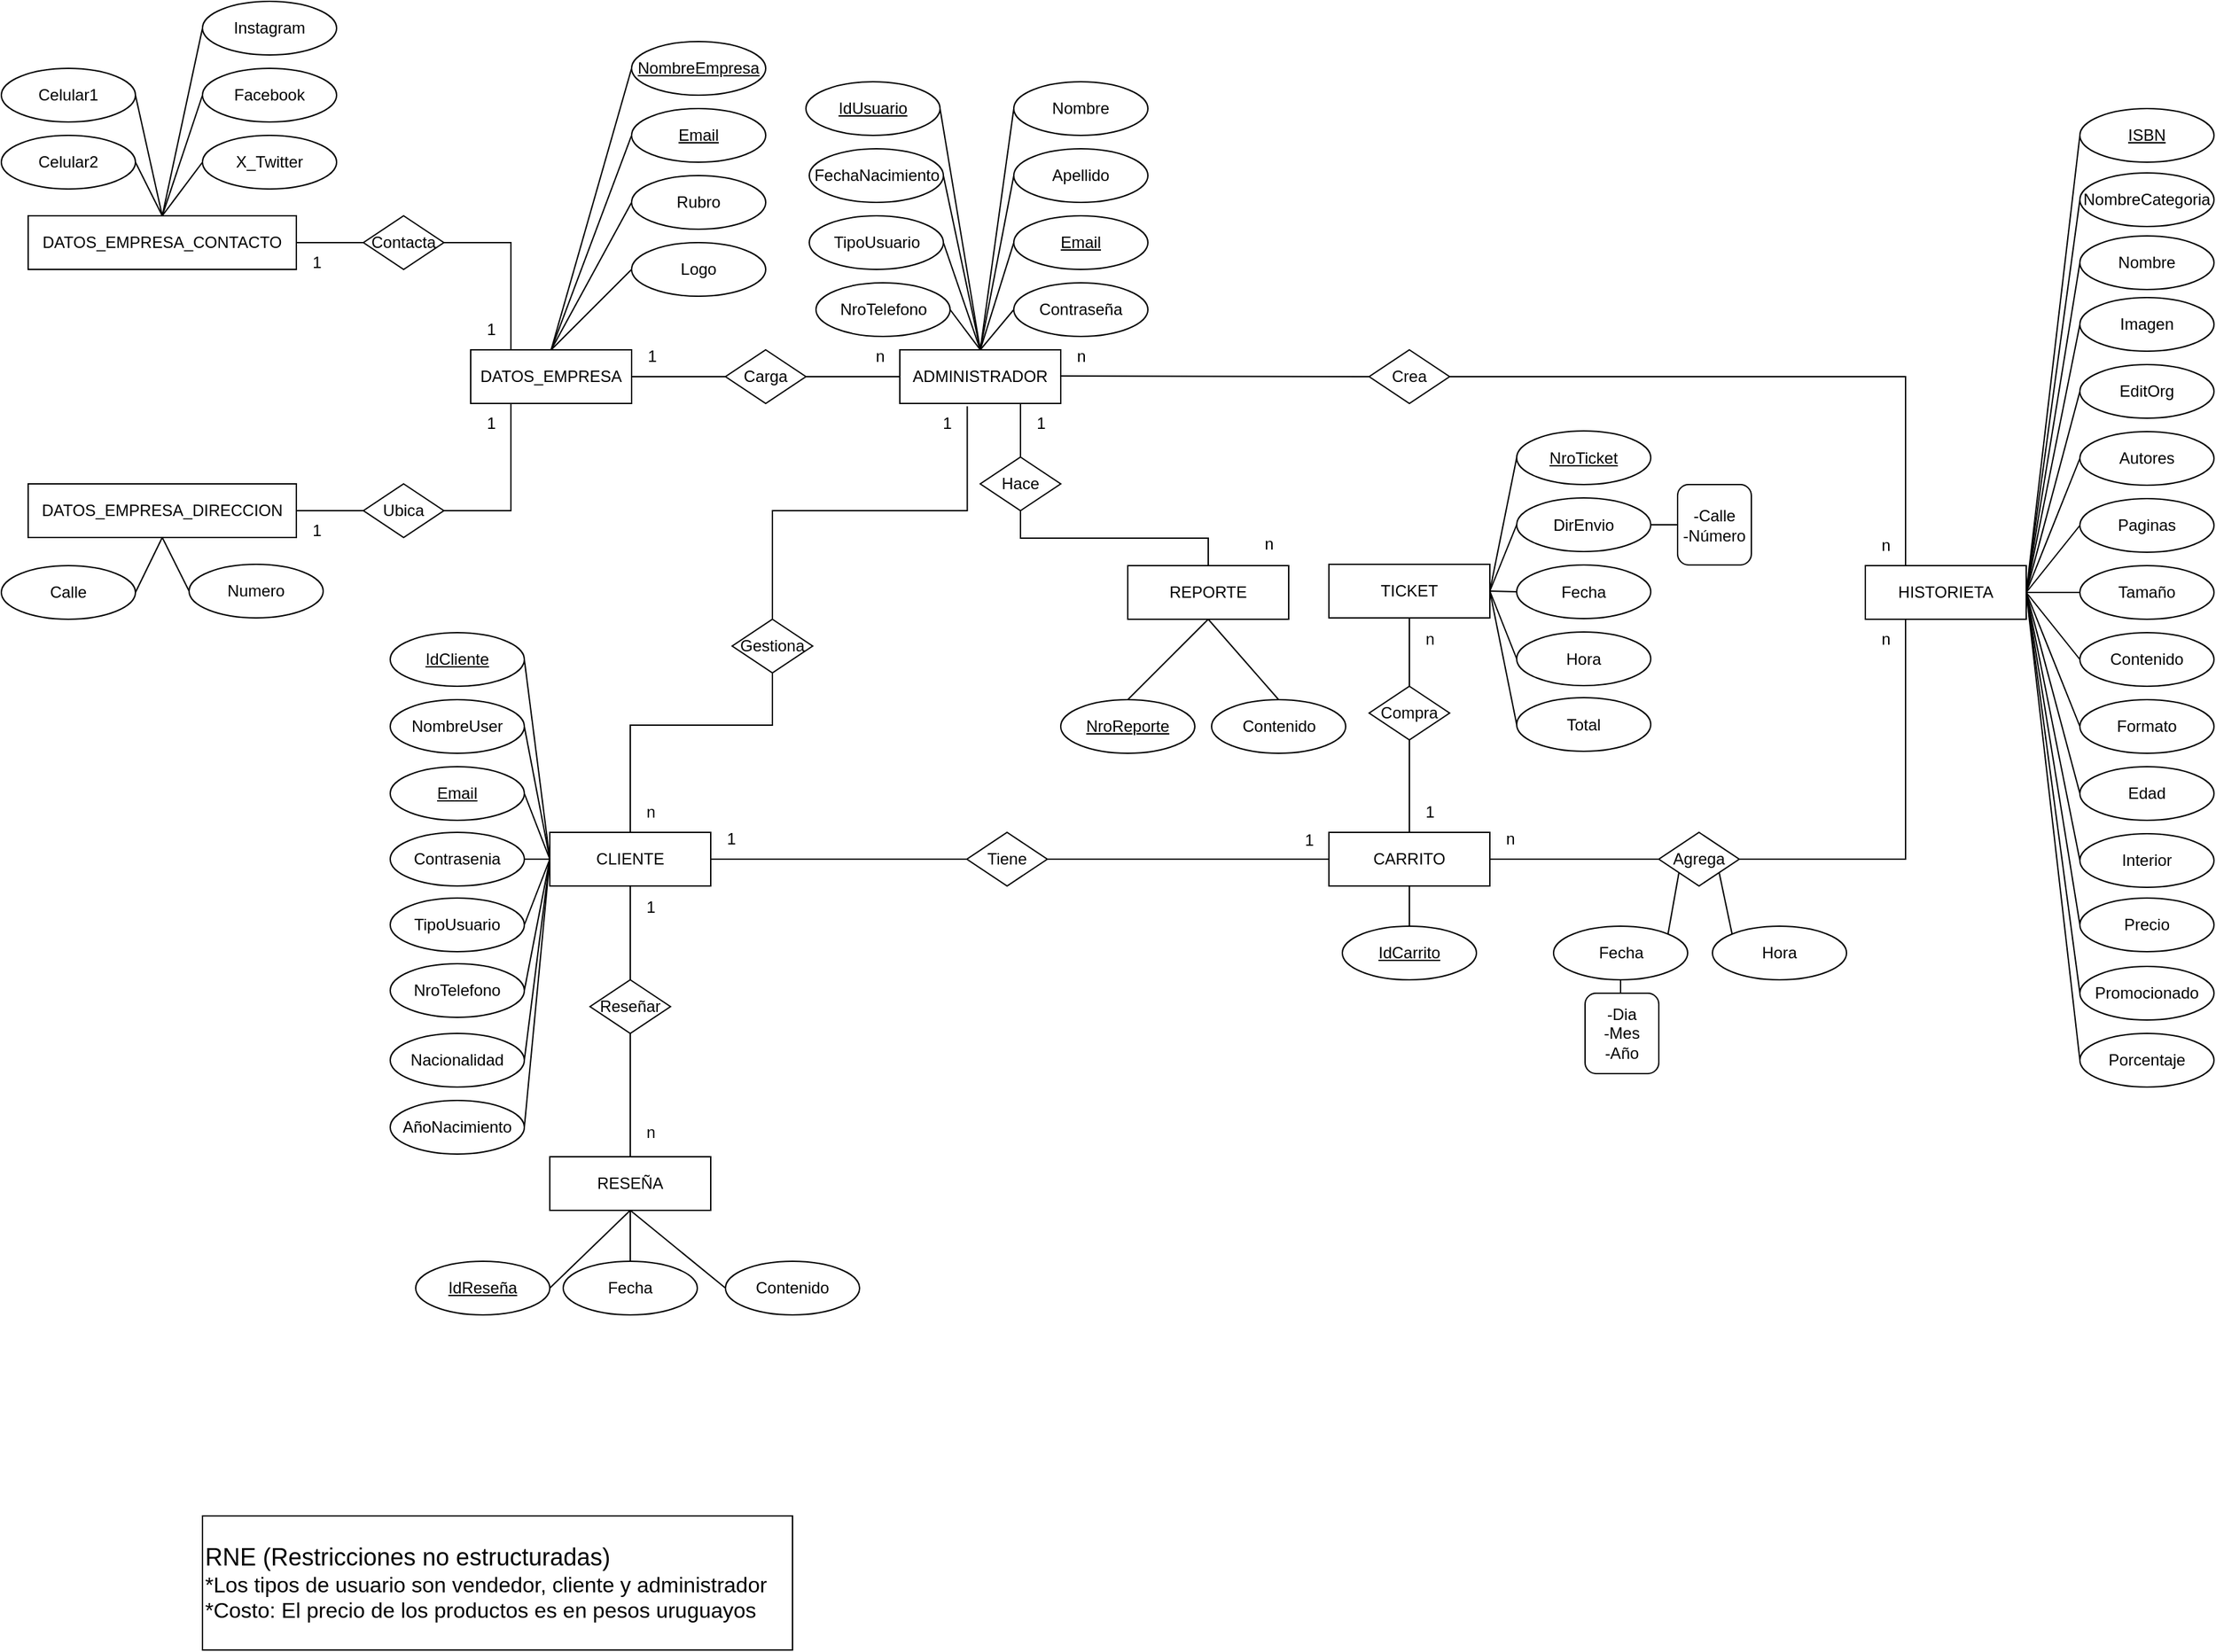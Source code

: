 <mxfile version="24.8.3">
  <diagram name="Página-1" id="dI_VlImPaNk-nGwMc80n">
    <mxGraphModel dx="2002" dy="664" grid="1" gridSize="10" guides="1" tooltips="1" connect="1" arrows="1" fold="1" page="1" pageScale="1" pageWidth="827" pageHeight="1169" math="0" shadow="0">
      <root>
        <mxCell id="0" />
        <mxCell id="1" parent="0" />
        <mxCell id="5tBW5dL1tw9CFQz2tSGq-4" style="edgeStyle=orthogonalEdgeStyle;rounded=0;orthogonalLoop=1;jettySize=auto;html=1;exitX=0.25;exitY=1;exitDx=0;exitDy=0;entryX=1;entryY=0.5;entryDx=0;entryDy=0;endArrow=none;endFill=0;" parent="1" source="dwY3H2Nn9N54C49oqACN-2" target="fAyK1ohc_PUia5P7ffUz-2" edge="1">
          <mxGeometry relative="1" as="geometry" />
        </mxCell>
        <mxCell id="5tBW5dL1tw9CFQz2tSGq-5" style="edgeStyle=orthogonalEdgeStyle;rounded=0;orthogonalLoop=1;jettySize=auto;html=1;exitX=0.25;exitY=0;exitDx=0;exitDy=0;entryX=1;entryY=0.5;entryDx=0;entryDy=0;endArrow=none;endFill=0;" parent="1" source="dwY3H2Nn9N54C49oqACN-2" target="fAyK1ohc_PUia5P7ffUz-1" edge="1">
          <mxGeometry relative="1" as="geometry" />
        </mxCell>
        <mxCell id="dwY3H2Nn9N54C49oqACN-2" value="DATOS_EMPRESA" style="whiteSpace=wrap;html=1;" parent="1" vertex="1">
          <mxGeometry x="200" y="320" width="120" height="40" as="geometry" />
        </mxCell>
        <mxCell id="lAL7m3PNi31mJO6UvrHD-1" style="edgeStyle=orthogonalEdgeStyle;rounded=0;orthogonalLoop=1;jettySize=auto;html=1;exitX=0.419;exitY=1.053;exitDx=0;exitDy=0;entryX=0.5;entryY=0;entryDx=0;entryDy=0;endArrow=none;endFill=0;exitPerimeter=0;" parent="1" source="dwY3H2Nn9N54C49oqACN-27" target="lAL7m3PNi31mJO6UvrHD-6" edge="1">
          <mxGeometry relative="1" as="geometry">
            <Array as="points">
              <mxPoint x="570" y="440" />
              <mxPoint x="425" y="440" />
            </Array>
          </mxGeometry>
        </mxCell>
        <mxCell id="dwY3H2Nn9N54C49oqACN-27" value="ADMINISTRADOR" style="whiteSpace=wrap;html=1;" parent="1" vertex="1">
          <mxGeometry x="520" y="320" width="120" height="40" as="geometry" />
        </mxCell>
        <mxCell id="dwY3H2Nn9N54C49oqACN-28" value="REPORTE" style="whiteSpace=wrap;html=1;" parent="1" vertex="1">
          <mxGeometry x="690" y="481" width="120" height="40" as="geometry" />
        </mxCell>
        <mxCell id="lAL7m3PNi31mJO6UvrHD-26" style="edgeStyle=orthogonalEdgeStyle;rounded=0;orthogonalLoop=1;jettySize=auto;html=1;exitX=0.5;exitY=1;exitDx=0;exitDy=0;entryX=0.5;entryY=0;entryDx=0;entryDy=0;endArrow=none;endFill=0;" parent="1" source="dwY3H2Nn9N54C49oqACN-30" target="lAL7m3PNi31mJO6UvrHD-62" edge="1">
          <mxGeometry relative="1" as="geometry" />
        </mxCell>
        <mxCell id="dwY3H2Nn9N54C49oqACN-30" value="CLIENTE" style="whiteSpace=wrap;html=1;" parent="1" vertex="1">
          <mxGeometry x="259" y="680" width="120" height="40" as="geometry" />
        </mxCell>
        <mxCell id="dwY3H2Nn9N54C49oqACN-31" value="CARRITO" style="whiteSpace=wrap;html=1;" parent="1" vertex="1">
          <mxGeometry x="840" y="680" width="120" height="40" as="geometry" />
        </mxCell>
        <mxCell id="dwY3H2Nn9N54C49oqACN-32" value="TICKET" style="whiteSpace=wrap;html=1;" parent="1" vertex="1">
          <mxGeometry x="840" y="480" width="120" height="40" as="geometry" />
        </mxCell>
        <mxCell id="fAyK1ohc_PUia5P7ffUz-5" style="edgeStyle=orthogonalEdgeStyle;rounded=0;orthogonalLoop=1;jettySize=auto;html=1;exitX=0.25;exitY=0;exitDx=0;exitDy=0;entryX=1;entryY=0.5;entryDx=0;entryDy=0;endArrow=none;endFill=0;" edge="1" parent="1" source="dwY3H2Nn9N54C49oqACN-34" target="dwY3H2Nn9N54C49oqACN-89">
          <mxGeometry relative="1" as="geometry" />
        </mxCell>
        <mxCell id="dwY3H2Nn9N54C49oqACN-34" value="HISTORIETA" style="whiteSpace=wrap;html=1;" parent="1" vertex="1">
          <mxGeometry x="1240" y="481" width="120" height="40" as="geometry" />
        </mxCell>
        <mxCell id="dwY3H2Nn9N54C49oqACN-35" value="&lt;u&gt;NombreEmpresa&lt;/u&gt;" style="ellipse;whiteSpace=wrap;html=1;" parent="1" vertex="1">
          <mxGeometry x="320" y="90" width="100" height="40" as="geometry" />
        </mxCell>
        <mxCell id="dwY3H2Nn9N54C49oqACN-37" value="Rubro" style="ellipse;whiteSpace=wrap;html=1;" parent="1" vertex="1">
          <mxGeometry x="320" y="190" width="100" height="40" as="geometry" />
        </mxCell>
        <mxCell id="dwY3H2Nn9N54C49oqACN-38" value="Logo" style="ellipse;whiteSpace=wrap;html=1;" parent="1" vertex="1">
          <mxGeometry x="320" y="240" width="100" height="40" as="geometry" />
        </mxCell>
        <mxCell id="dwY3H2Nn9N54C49oqACN-39" value="Instagram" style="ellipse;whiteSpace=wrap;html=1;" parent="1" vertex="1">
          <mxGeometry y="60" width="100" height="40" as="geometry" />
        </mxCell>
        <mxCell id="dwY3H2Nn9N54C49oqACN-40" value="Facebook" style="ellipse;whiteSpace=wrap;html=1;" parent="1" vertex="1">
          <mxGeometry y="110" width="100" height="40" as="geometry" />
        </mxCell>
        <mxCell id="dwY3H2Nn9N54C49oqACN-41" value="X_Twitter" style="ellipse;whiteSpace=wrap;html=1;" parent="1" vertex="1">
          <mxGeometry y="160" width="100" height="40" as="geometry" />
        </mxCell>
        <mxCell id="dwY3H2Nn9N54C49oqACN-42" value="Celular1" style="ellipse;whiteSpace=wrap;html=1;" parent="1" vertex="1">
          <mxGeometry x="-150" y="110" width="100" height="40" as="geometry" />
        </mxCell>
        <mxCell id="dwY3H2Nn9N54C49oqACN-43" value="Celular2" style="ellipse;whiteSpace=wrap;html=1;" parent="1" vertex="1">
          <mxGeometry x="-150" y="160" width="100" height="40" as="geometry" />
        </mxCell>
        <mxCell id="dwY3H2Nn9N54C49oqACN-44" value="&lt;u&gt;Email&lt;/u&gt;" style="ellipse;whiteSpace=wrap;html=1;" parent="1" vertex="1">
          <mxGeometry x="320" y="140" width="100" height="40" as="geometry" />
        </mxCell>
        <mxCell id="dwY3H2Nn9N54C49oqACN-62" value="" style="orthogonalLoop=1;jettySize=auto;html=1;rounded=0;endArrow=none;endFill=0;entryX=0;entryY=0.5;entryDx=0;entryDy=0;exitX=1;exitY=0.5;exitDx=0;exitDy=0;" parent="1" source="dwY3H2Nn9N54C49oqACN-63" target="dwY3H2Nn9N54C49oqACN-27" edge="1">
          <mxGeometry width="100" relative="1" as="geometry">
            <mxPoint x="320" y="329.5" as="sourcePoint" />
            <mxPoint x="460" y="370" as="targetPoint" />
          </mxGeometry>
        </mxCell>
        <mxCell id="dwY3H2Nn9N54C49oqACN-64" value="" style="orthogonalLoop=1;jettySize=auto;html=1;rounded=0;endArrow=none;endFill=0;entryX=0;entryY=0.5;entryDx=0;entryDy=0;exitX=1;exitY=0.5;exitDx=0;exitDy=0;" parent="1" source="dwY3H2Nn9N54C49oqACN-2" target="dwY3H2Nn9N54C49oqACN-63" edge="1">
          <mxGeometry width="100" relative="1" as="geometry">
            <mxPoint x="320" y="340" as="sourcePoint" />
            <mxPoint x="480" y="340" as="targetPoint" />
          </mxGeometry>
        </mxCell>
        <mxCell id="dwY3H2Nn9N54C49oqACN-63" value="Carga" style="rhombus;whiteSpace=wrap;html=1;" parent="1" vertex="1">
          <mxGeometry x="390" y="320" width="60" height="40" as="geometry" />
        </mxCell>
        <mxCell id="dwY3H2Nn9N54C49oqACN-69" value="TipoUsuario" style="ellipse;whiteSpace=wrap;html=1;" parent="1" vertex="1">
          <mxGeometry x="452.5" y="220" width="100" height="40" as="geometry" />
        </mxCell>
        <mxCell id="dwY3H2Nn9N54C49oqACN-70" value="NroTelefono" style="ellipse;whiteSpace=wrap;html=1;" parent="1" vertex="1">
          <mxGeometry x="457.5" y="270" width="100" height="40" as="geometry" />
        </mxCell>
        <mxCell id="dwY3H2Nn9N54C49oqACN-71" value="Contraseña" style="ellipse;whiteSpace=wrap;html=1;" parent="1" vertex="1">
          <mxGeometry x="605" y="270" width="100" height="40" as="geometry" />
        </mxCell>
        <mxCell id="dwY3H2Nn9N54C49oqACN-72" value="Nombre" style="ellipse;whiteSpace=wrap;html=1;" parent="1" vertex="1">
          <mxGeometry x="605" y="120" width="100" height="40" as="geometry" />
        </mxCell>
        <mxCell id="dwY3H2Nn9N54C49oqACN-73" value="Apellido" style="ellipse;whiteSpace=wrap;html=1;" parent="1" vertex="1">
          <mxGeometry x="605" y="170" width="100" height="40" as="geometry" />
        </mxCell>
        <mxCell id="dwY3H2Nn9N54C49oqACN-74" value="&lt;u&gt;Email&lt;/u&gt;" style="ellipse;whiteSpace=wrap;html=1;" parent="1" vertex="1">
          <mxGeometry x="605" y="220" width="100" height="40" as="geometry" />
        </mxCell>
        <mxCell id="dwY3H2Nn9N54C49oqACN-76" value="&lt;u&gt;IdUsuario&lt;/u&gt;" style="ellipse;whiteSpace=wrap;html=1;" parent="1" vertex="1">
          <mxGeometry x="450" y="120" width="100" height="40" as="geometry" />
        </mxCell>
        <mxCell id="dwY3H2Nn9N54C49oqACN-77" value="FechaNacimiento" style="ellipse;whiteSpace=wrap;html=1;" parent="1" vertex="1">
          <mxGeometry x="452.5" y="170" width="100" height="40" as="geometry" />
        </mxCell>
        <mxCell id="dwY3H2Nn9N54C49oqACN-78" value="" style="orthogonalLoop=1;jettySize=auto;html=1;rounded=0;endArrow=none;endFill=0;entryX=0.5;entryY=0;entryDx=0;entryDy=0;exitX=1;exitY=0.5;exitDx=0;exitDy=0;" parent="1" source="dwY3H2Nn9N54C49oqACN-77" target="dwY3H2Nn9N54C49oqACN-27" edge="1">
          <mxGeometry width="100" relative="1" as="geometry">
            <mxPoint x="530" y="180" as="sourcePoint" />
            <mxPoint x="590" y="380.5" as="targetPoint" />
          </mxGeometry>
        </mxCell>
        <mxCell id="dwY3H2Nn9N54C49oqACN-79" value="" style="orthogonalLoop=1;jettySize=auto;html=1;rounded=0;endArrow=none;endFill=0;entryX=0.5;entryY=0;entryDx=0;entryDy=0;exitX=1;exitY=0.5;exitDx=0;exitDy=0;" parent="1" source="dwY3H2Nn9N54C49oqACN-76" target="dwY3H2Nn9N54C49oqACN-27" edge="1">
          <mxGeometry width="100" relative="1" as="geometry">
            <mxPoint x="575" y="169.5" as="sourcePoint" />
            <mxPoint x="635" y="370" as="targetPoint" />
          </mxGeometry>
        </mxCell>
        <mxCell id="dwY3H2Nn9N54C49oqACN-80" value="" style="orthogonalLoop=1;jettySize=auto;html=1;rounded=0;endArrow=none;endFill=0;entryX=0.5;entryY=0;entryDx=0;entryDy=0;exitX=0;exitY=0.5;exitDx=0;exitDy=0;" parent="1" source="dwY3H2Nn9N54C49oqACN-72" target="dwY3H2Nn9N54C49oqACN-27" edge="1">
          <mxGeometry width="100" relative="1" as="geometry">
            <mxPoint x="600" y="164" as="sourcePoint" />
            <mxPoint x="580" y="330" as="targetPoint" />
          </mxGeometry>
        </mxCell>
        <mxCell id="dwY3H2Nn9N54C49oqACN-81" value="" style="orthogonalLoop=1;jettySize=auto;html=1;rounded=0;endArrow=none;endFill=0;entryX=0.5;entryY=0;entryDx=0;entryDy=0;exitX=0;exitY=0.5;exitDx=0;exitDy=0;" parent="1" source="dwY3H2Nn9N54C49oqACN-73" target="dwY3H2Nn9N54C49oqACN-27" edge="1">
          <mxGeometry width="100" relative="1" as="geometry">
            <mxPoint x="610" y="174" as="sourcePoint" />
            <mxPoint x="590" y="340" as="targetPoint" />
          </mxGeometry>
        </mxCell>
        <mxCell id="dwY3H2Nn9N54C49oqACN-82" value="" style="orthogonalLoop=1;jettySize=auto;html=1;rounded=0;endArrow=none;endFill=0;entryX=0.5;entryY=0;entryDx=0;entryDy=0;exitX=0;exitY=0.5;exitDx=0;exitDy=0;" parent="1" source="dwY3H2Nn9N54C49oqACN-74" target="dwY3H2Nn9N54C49oqACN-27" edge="1">
          <mxGeometry width="100" relative="1" as="geometry">
            <mxPoint x="620" y="184" as="sourcePoint" />
            <mxPoint x="600" y="350" as="targetPoint" />
          </mxGeometry>
        </mxCell>
        <mxCell id="dwY3H2Nn9N54C49oqACN-83" value="" style="orthogonalLoop=1;jettySize=auto;html=1;rounded=0;endArrow=none;endFill=0;entryX=0.5;entryY=0;entryDx=0;entryDy=0;exitX=1;exitY=0.5;exitDx=0;exitDy=0;" parent="1" source="dwY3H2Nn9N54C49oqACN-69" target="dwY3H2Nn9N54C49oqACN-27" edge="1">
          <mxGeometry width="100" relative="1" as="geometry">
            <mxPoint x="630" y="194" as="sourcePoint" />
            <mxPoint x="610" y="360" as="targetPoint" />
          </mxGeometry>
        </mxCell>
        <mxCell id="dwY3H2Nn9N54C49oqACN-84" value="" style="orthogonalLoop=1;jettySize=auto;html=1;rounded=0;endArrow=none;endFill=0;exitX=1;exitY=0.5;exitDx=0;exitDy=0;entryX=0.5;entryY=0;entryDx=0;entryDy=0;" parent="1" source="dwY3H2Nn9N54C49oqACN-70" target="dwY3H2Nn9N54C49oqACN-27" edge="1">
          <mxGeometry width="100" relative="1" as="geometry">
            <mxPoint x="640" y="204" as="sourcePoint" />
            <mxPoint x="530" y="300" as="targetPoint" />
          </mxGeometry>
        </mxCell>
        <mxCell id="dwY3H2Nn9N54C49oqACN-86" value="" style="orthogonalLoop=1;jettySize=auto;html=1;rounded=0;endArrow=none;endFill=0;entryX=0.5;entryY=0;entryDx=0;entryDy=0;exitX=0;exitY=0.5;exitDx=0;exitDy=0;" parent="1" source="dwY3H2Nn9N54C49oqACN-71" target="dwY3H2Nn9N54C49oqACN-27" edge="1">
          <mxGeometry width="100" relative="1" as="geometry">
            <mxPoint x="650" y="214" as="sourcePoint" />
            <mxPoint x="630" y="380" as="targetPoint" />
          </mxGeometry>
        </mxCell>
        <mxCell id="dwY3H2Nn9N54C49oqACN-87" style="edgeStyle=orthogonalEdgeStyle;rounded=0;orthogonalLoop=1;jettySize=auto;html=1;exitX=0.5;exitY=1;exitDx=0;exitDy=0;" parent="1" source="dwY3H2Nn9N54C49oqACN-69" target="dwY3H2Nn9N54C49oqACN-69" edge="1">
          <mxGeometry relative="1" as="geometry" />
        </mxCell>
        <mxCell id="dwY3H2Nn9N54C49oqACN-94" value="" style="orthogonalLoop=1;jettySize=auto;html=1;rounded=0;endArrow=none;endFill=0;exitX=1;exitY=0.5;exitDx=0;exitDy=0;entryX=0;entryY=0.5;entryDx=0;entryDy=0;" parent="1" target="dwY3H2Nn9N54C49oqACN-89" edge="1">
          <mxGeometry width="100" relative="1" as="geometry">
            <mxPoint x="640" y="339.5" as="sourcePoint" />
            <mxPoint x="840" y="340" as="targetPoint" />
          </mxGeometry>
        </mxCell>
        <mxCell id="dwY3H2Nn9N54C49oqACN-89" value="Crea" style="rhombus;whiteSpace=wrap;html=1;" parent="1" vertex="1">
          <mxGeometry x="870" y="320" width="60" height="40" as="geometry" />
        </mxCell>
        <mxCell id="dwY3H2Nn9N54C49oqACN-110" value="" style="orthogonalLoop=1;jettySize=auto;html=1;rounded=0;endArrow=none;endFill=0;entryX=0;entryY=0.5;entryDx=0;entryDy=0;exitX=1;exitY=0.5;exitDx=0;exitDy=0;" parent="1" source="dwY3H2Nn9N54C49oqACN-30" target="dwY3H2Nn9N54C49oqACN-111" edge="1">
          <mxGeometry width="100" relative="1" as="geometry">
            <mxPoint x="794" y="560" as="sourcePoint" />
            <mxPoint x="854" y="660" as="targetPoint" />
          </mxGeometry>
        </mxCell>
        <mxCell id="dwY3H2Nn9N54C49oqACN-111" value="Tiene" style="rhombus;whiteSpace=wrap;html=1;" parent="1" vertex="1">
          <mxGeometry x="570" y="680" width="60" height="40" as="geometry" />
        </mxCell>
        <mxCell id="dwY3H2Nn9N54C49oqACN-112" value="" style="orthogonalLoop=1;jettySize=auto;html=1;rounded=0;endArrow=none;endFill=0;entryX=0;entryY=0.5;entryDx=0;entryDy=0;exitX=1;exitY=0.5;exitDx=0;exitDy=0;" parent="1" source="dwY3H2Nn9N54C49oqACN-111" target="dwY3H2Nn9N54C49oqACN-31" edge="1">
          <mxGeometry width="100" relative="1" as="geometry">
            <mxPoint x="910" y="570" as="sourcePoint" />
            <mxPoint x="910" y="650" as="targetPoint" />
            <Array as="points" />
          </mxGeometry>
        </mxCell>
        <mxCell id="dwY3H2Nn9N54C49oqACN-114" value="" style="orthogonalLoop=1;jettySize=auto;html=1;rounded=0;endArrow=none;endFill=0;entryX=0.5;entryY=0;entryDx=0;entryDy=0;exitX=0.5;exitY=0;exitDx=0;exitDy=0;" parent="1" source="dwY3H2Nn9N54C49oqACN-31" target="dwY3H2Nn9N54C49oqACN-115" edge="1">
          <mxGeometry width="100" relative="1" as="geometry">
            <mxPoint x="898.5" y="770" as="sourcePoint" />
            <mxPoint x="960" y="960" as="targetPoint" />
          </mxGeometry>
        </mxCell>
        <mxCell id="dwY3H2Nn9N54C49oqACN-115" value="Compra" style="rhombus;whiteSpace=wrap;html=1;" parent="1" vertex="1">
          <mxGeometry x="870" y="571" width="60" height="40" as="geometry" />
        </mxCell>
        <mxCell id="dwY3H2Nn9N54C49oqACN-116" value="" style="orthogonalLoop=1;jettySize=auto;html=1;rounded=0;endArrow=none;endFill=0;exitX=0.5;exitY=0;exitDx=0;exitDy=0;entryX=0.5;entryY=1;entryDx=0;entryDy=0;" parent="1" source="dwY3H2Nn9N54C49oqACN-115" target="dwY3H2Nn9N54C49oqACN-32" edge="1">
          <mxGeometry width="100" relative="1" as="geometry">
            <mxPoint x="910" y="870" as="sourcePoint" />
            <mxPoint x="900" y="960" as="targetPoint" />
          </mxGeometry>
        </mxCell>
        <mxCell id="dwY3H2Nn9N54C49oqACN-120" value="NombreUser" style="ellipse;whiteSpace=wrap;html=1;" parent="1" vertex="1">
          <mxGeometry x="140" y="581" width="100" height="40" as="geometry" />
        </mxCell>
        <mxCell id="dwY3H2Nn9N54C49oqACN-121" value="&lt;u&gt;Email&lt;/u&gt;" style="ellipse;whiteSpace=wrap;html=1;" parent="1" vertex="1">
          <mxGeometry x="140" y="631" width="100" height="40" as="geometry" />
        </mxCell>
        <mxCell id="dwY3H2Nn9N54C49oqACN-122" value="Contrasenia" style="ellipse;whiteSpace=wrap;html=1;" parent="1" vertex="1">
          <mxGeometry x="140" y="680" width="100" height="40" as="geometry" />
        </mxCell>
        <mxCell id="dwY3H2Nn9N54C49oqACN-124" value="TipoUsuario" style="ellipse;whiteSpace=wrap;html=1;" parent="1" vertex="1">
          <mxGeometry x="140" y="729" width="100" height="40" as="geometry" />
        </mxCell>
        <mxCell id="dwY3H2Nn9N54C49oqACN-130" value="" style="orthogonalLoop=1;jettySize=auto;html=1;rounded=0;endArrow=none;endFill=0;entryX=0;entryY=0.5;entryDx=0;entryDy=0;exitX=1;exitY=0.5;exitDx=0;exitDy=0;" parent="1" source="dwY3H2Nn9N54C49oqACN-120" target="dwY3H2Nn9N54C49oqACN-30" edge="1">
          <mxGeometry width="100" relative="1" as="geometry">
            <mxPoint x="740" y="440" as="sourcePoint" />
            <mxPoint x="800" y="490" as="targetPoint" />
          </mxGeometry>
        </mxCell>
        <mxCell id="dwY3H2Nn9N54C49oqACN-131" value="" style="orthogonalLoop=1;jettySize=auto;html=1;rounded=0;endArrow=none;endFill=0;entryX=0;entryY=0.5;entryDx=0;entryDy=0;exitX=1;exitY=0.5;exitDx=0;exitDy=0;" parent="1" source="dwY3H2Nn9N54C49oqACN-121" target="dwY3H2Nn9N54C49oqACN-30" edge="1">
          <mxGeometry width="100" relative="1" as="geometry">
            <mxPoint x="740" y="490" as="sourcePoint" />
            <mxPoint x="800" y="490" as="targetPoint" />
          </mxGeometry>
        </mxCell>
        <mxCell id="dwY3H2Nn9N54C49oqACN-132" value="" style="orthogonalLoop=1;jettySize=auto;html=1;rounded=0;endArrow=none;endFill=0;entryX=0;entryY=0.5;entryDx=0;entryDy=0;exitX=1;exitY=0.5;exitDx=0;exitDy=0;" parent="1" source="dwY3H2Nn9N54C49oqACN-122" target="dwY3H2Nn9N54C49oqACN-30" edge="1">
          <mxGeometry width="100" relative="1" as="geometry">
            <mxPoint x="740" y="540" as="sourcePoint" />
            <mxPoint x="800" y="490" as="targetPoint" />
          </mxGeometry>
        </mxCell>
        <mxCell id="dwY3H2Nn9N54C49oqACN-134" value="" style="orthogonalLoop=1;jettySize=auto;html=1;rounded=0;endArrow=none;endFill=0;entryX=0;entryY=0.5;entryDx=0;entryDy=0;exitX=1;exitY=0.5;exitDx=0;exitDy=0;" parent="1" source="dwY3H2Nn9N54C49oqACN-124" target="dwY3H2Nn9N54C49oqACN-30" edge="1">
          <mxGeometry width="100" relative="1" as="geometry">
            <mxPoint x="740" y="640" as="sourcePoint" />
            <mxPoint x="800" y="490" as="targetPoint" />
          </mxGeometry>
        </mxCell>
        <mxCell id="dwY3H2Nn9N54C49oqACN-157" value="NroTelefono" style="ellipse;whiteSpace=wrap;html=1;" parent="1" vertex="1">
          <mxGeometry x="140" y="778" width="100" height="40" as="geometry" />
        </mxCell>
        <mxCell id="dwY3H2Nn9N54C49oqACN-158" value="" style="orthogonalLoop=1;jettySize=auto;html=1;rounded=0;endArrow=none;endFill=0;entryX=0;entryY=0.5;entryDx=0;entryDy=0;exitX=1;exitY=0.5;exitDx=0;exitDy=0;" parent="1" source="dwY3H2Nn9N54C49oqACN-157" target="dwY3H2Nn9N54C49oqACN-30" edge="1">
          <mxGeometry width="100" relative="1" as="geometry">
            <mxPoint x="790" y="680" as="sourcePoint" />
            <mxPoint x="850" y="530" as="targetPoint" />
          </mxGeometry>
        </mxCell>
        <mxCell id="dwY3H2Nn9N54C49oqACN-160" value="" style="orthogonalLoop=1;jettySize=auto;html=1;rounded=0;endArrow=none;endFill=0;entryX=0.5;entryY=1;entryDx=0;entryDy=0;exitX=0.5;exitY=0;exitDx=0;exitDy=0;" parent="1" source="dwY3H2Nn9N54C49oqACN-161" target="dwY3H2Nn9N54C49oqACN-31" edge="1">
          <mxGeometry width="100" relative="1" as="geometry">
            <mxPoint x="740" y="830" as="sourcePoint" />
            <mxPoint x="800" y="680" as="targetPoint" />
          </mxGeometry>
        </mxCell>
        <mxCell id="dwY3H2Nn9N54C49oqACN-161" value="&lt;u&gt;IdCarrito&lt;/u&gt;" style="ellipse;whiteSpace=wrap;html=1;" parent="1" vertex="1">
          <mxGeometry x="850" y="750" width="100" height="40" as="geometry" />
        </mxCell>
        <mxCell id="dwY3H2Nn9N54C49oqACN-164" value="" style="orthogonalLoop=1;jettySize=auto;html=1;rounded=0;endArrow=none;endFill=0;entryX=1;entryY=0.5;entryDx=0;entryDy=0;exitX=0;exitY=0.5;exitDx=0;exitDy=0;" parent="1" source="dwY3H2Nn9N54C49oqACN-165" target="dwY3H2Nn9N54C49oqACN-32" edge="1">
          <mxGeometry width="100" relative="1" as="geometry">
            <mxPoint x="1043" y="1119" as="sourcePoint" />
            <mxPoint x="987" y="500" as="targetPoint" />
          </mxGeometry>
        </mxCell>
        <mxCell id="dwY3H2Nn9N54C49oqACN-165" value="&lt;u&gt;NroTicket&lt;/u&gt;" style="ellipse;whiteSpace=wrap;html=1;" parent="1" vertex="1">
          <mxGeometry x="980" y="380.5" width="100" height="40" as="geometry" />
        </mxCell>
        <mxCell id="dwY3H2Nn9N54C49oqACN-174" value="NombreCategoria" style="ellipse;whiteSpace=wrap;html=1;" parent="1" vertex="1">
          <mxGeometry x="1400" y="188" width="100" height="40" as="geometry" />
        </mxCell>
        <mxCell id="dwY3H2Nn9N54C49oqACN-180" value="&lt;u&gt;ISBN&lt;/u&gt;" style="ellipse;whiteSpace=wrap;html=1;" parent="1" vertex="1">
          <mxGeometry x="1400" y="140" width="100" height="40" as="geometry" />
        </mxCell>
        <mxCell id="dwY3H2Nn9N54C49oqACN-181" value="Nombre" style="ellipse;whiteSpace=wrap;html=1;" parent="1" vertex="1">
          <mxGeometry x="1400" y="235" width="100" height="40" as="geometry" />
        </mxCell>
        <mxCell id="dwY3H2Nn9N54C49oqACN-182" value="EditOrg" style="ellipse;whiteSpace=wrap;html=1;" parent="1" vertex="1">
          <mxGeometry x="1400" y="331" width="100" height="40" as="geometry" />
        </mxCell>
        <mxCell id="dwY3H2Nn9N54C49oqACN-183" value="Autores" style="ellipse;whiteSpace=wrap;html=1;" parent="1" vertex="1">
          <mxGeometry x="1400" y="381" width="100" height="40" as="geometry" />
        </mxCell>
        <mxCell id="dwY3H2Nn9N54C49oqACN-184" value="Paginas" style="ellipse;whiteSpace=wrap;html=1;" parent="1" vertex="1">
          <mxGeometry x="1400" y="431" width="100" height="40" as="geometry" />
        </mxCell>
        <mxCell id="dwY3H2Nn9N54C49oqACN-185" value="Tamaño" style="ellipse;whiteSpace=wrap;html=1;" parent="1" vertex="1">
          <mxGeometry x="1400" y="481" width="100" height="40" as="geometry" />
        </mxCell>
        <mxCell id="dwY3H2Nn9N54C49oqACN-194" value="" style="orthogonalLoop=1;jettySize=auto;html=1;rounded=0;endArrow=none;endFill=0;exitX=0;exitY=0.5;exitDx=0;exitDy=0;entryX=1;entryY=0.5;entryDx=0;entryDy=0;" parent="1" source="dwY3H2Nn9N54C49oqACN-180" target="dwY3H2Nn9N54C49oqACN-34" edge="1">
          <mxGeometry width="100" relative="1" as="geometry">
            <mxPoint x="1340" y="560" as="sourcePoint" />
            <mxPoint x="1340" y="640" as="targetPoint" />
          </mxGeometry>
        </mxCell>
        <mxCell id="dwY3H2Nn9N54C49oqACN-195" value="" style="orthogonalLoop=1;jettySize=auto;html=1;rounded=0;endArrow=none;endFill=0;exitX=0;exitY=0.5;exitDx=0;exitDy=0;entryX=1;entryY=0.5;entryDx=0;entryDy=0;" parent="1" source="dwY3H2Nn9N54C49oqACN-181" target="dwY3H2Nn9N54C49oqACN-34" edge="1">
          <mxGeometry width="100" relative="1" as="geometry">
            <mxPoint x="1350" y="570" as="sourcePoint" />
            <mxPoint x="1350" y="650" as="targetPoint" />
          </mxGeometry>
        </mxCell>
        <mxCell id="dwY3H2Nn9N54C49oqACN-196" value="" style="orthogonalLoop=1;jettySize=auto;html=1;rounded=0;endArrow=none;endFill=0;exitX=0;exitY=0.5;exitDx=0;exitDy=0;entryX=1;entryY=0.5;entryDx=0;entryDy=0;" parent="1" source="dwY3H2Nn9N54C49oqACN-182" target="dwY3H2Nn9N54C49oqACN-34" edge="1">
          <mxGeometry width="100" relative="1" as="geometry">
            <mxPoint x="1360" y="580" as="sourcePoint" />
            <mxPoint x="1360" y="660" as="targetPoint" />
          </mxGeometry>
        </mxCell>
        <mxCell id="dwY3H2Nn9N54C49oqACN-197" value="" style="orthogonalLoop=1;jettySize=auto;html=1;rounded=0;endArrow=none;endFill=0;exitX=0;exitY=0.5;exitDx=0;exitDy=0;entryX=1;entryY=0.5;entryDx=0;entryDy=0;" parent="1" source="dwY3H2Nn9N54C49oqACN-183" target="dwY3H2Nn9N54C49oqACN-34" edge="1">
          <mxGeometry width="100" relative="1" as="geometry">
            <mxPoint x="1370" y="590" as="sourcePoint" />
            <mxPoint x="1370" y="670" as="targetPoint" />
          </mxGeometry>
        </mxCell>
        <mxCell id="dwY3H2Nn9N54C49oqACN-198" value="" style="orthogonalLoop=1;jettySize=auto;html=1;rounded=0;endArrow=none;endFill=0;exitX=0;exitY=0.5;exitDx=0;exitDy=0;entryX=1;entryY=0.5;entryDx=0;entryDy=0;" parent="1" source="dwY3H2Nn9N54C49oqACN-184" target="dwY3H2Nn9N54C49oqACN-34" edge="1">
          <mxGeometry width="100" relative="1" as="geometry">
            <mxPoint x="1380" y="600" as="sourcePoint" />
            <mxPoint x="1380" y="680" as="targetPoint" />
          </mxGeometry>
        </mxCell>
        <mxCell id="dwY3H2Nn9N54C49oqACN-199" value="" style="orthogonalLoop=1;jettySize=auto;html=1;rounded=0;endArrow=none;endFill=0;exitX=0;exitY=0.5;exitDx=0;exitDy=0;entryX=1;entryY=0.5;entryDx=0;entryDy=0;" parent="1" source="dwY3H2Nn9N54C49oqACN-185" target="dwY3H2Nn9N54C49oqACN-34" edge="1">
          <mxGeometry width="100" relative="1" as="geometry">
            <mxPoint x="1390" y="610" as="sourcePoint" />
            <mxPoint x="1290" y="780" as="targetPoint" />
          </mxGeometry>
        </mxCell>
        <mxCell id="dwY3H2Nn9N54C49oqACN-201" value="Contenido" style="ellipse;whiteSpace=wrap;html=1;" parent="1" vertex="1">
          <mxGeometry x="1400" y="531" width="100" height="40" as="geometry" />
        </mxCell>
        <mxCell id="dwY3H2Nn9N54C49oqACN-202" value="Formato" style="ellipse;whiteSpace=wrap;html=1;" parent="1" vertex="1">
          <mxGeometry x="1400" y="581" width="100" height="40" as="geometry" />
        </mxCell>
        <mxCell id="dwY3H2Nn9N54C49oqACN-203" value="Edad" style="ellipse;whiteSpace=wrap;html=1;" parent="1" vertex="1">
          <mxGeometry x="1400" y="631" width="100" height="40" as="geometry" />
        </mxCell>
        <mxCell id="dwY3H2Nn9N54C49oqACN-207" value="" style="orthogonalLoop=1;jettySize=auto;html=1;rounded=0;endArrow=none;endFill=0;exitX=0;exitY=0.5;exitDx=0;exitDy=0;entryX=1;entryY=0.5;entryDx=0;entryDy=0;" parent="1" source="dwY3H2Nn9N54C49oqACN-201" target="dwY3H2Nn9N54C49oqACN-34" edge="1">
          <mxGeometry width="100" relative="1" as="geometry">
            <mxPoint x="1440" y="810" as="sourcePoint" />
            <mxPoint x="1400" y="660" as="targetPoint" />
          </mxGeometry>
        </mxCell>
        <mxCell id="dwY3H2Nn9N54C49oqACN-208" value="" style="orthogonalLoop=1;jettySize=auto;html=1;rounded=0;endArrow=none;endFill=0;exitX=0;exitY=0.5;exitDx=0;exitDy=0;entryX=1;entryY=0.5;entryDx=0;entryDy=0;" parent="1" source="dwY3H2Nn9N54C49oqACN-202" target="dwY3H2Nn9N54C49oqACN-34" edge="1">
          <mxGeometry width="100" relative="1" as="geometry">
            <mxPoint x="1450" y="820" as="sourcePoint" />
            <mxPoint x="1410" y="670" as="targetPoint" />
          </mxGeometry>
        </mxCell>
        <mxCell id="dwY3H2Nn9N54C49oqACN-209" value="" style="orthogonalLoop=1;jettySize=auto;html=1;rounded=0;endArrow=none;endFill=0;exitX=0;exitY=0.5;exitDx=0;exitDy=0;entryX=1;entryY=0.5;entryDx=0;entryDy=0;" parent="1" source="dwY3H2Nn9N54C49oqACN-203" target="dwY3H2Nn9N54C49oqACN-34" edge="1">
          <mxGeometry width="100" relative="1" as="geometry">
            <mxPoint x="1460" y="830" as="sourcePoint" />
            <mxPoint x="1420" y="680" as="targetPoint" />
          </mxGeometry>
        </mxCell>
        <mxCell id="dwY3H2Nn9N54C49oqACN-228" value="" style="orthogonalLoop=1;jettySize=auto;html=1;rounded=0;endArrow=none;endFill=0;exitX=0;exitY=0.5;exitDx=0;exitDy=0;entryX=1;entryY=0.5;entryDx=0;entryDy=0;" parent="1" source="dwY3H2Nn9N54C49oqACN-229" target="dwY3H2Nn9N54C49oqACN-31" edge="1">
          <mxGeometry width="100" relative="1" as="geometry">
            <mxPoint x="1320" y="642.5" as="sourcePoint" />
            <mxPoint x="970" y="605" as="targetPoint" />
          </mxGeometry>
        </mxCell>
        <mxCell id="5tBW5dL1tw9CFQz2tSGq-25" style="edgeStyle=orthogonalEdgeStyle;rounded=0;orthogonalLoop=1;jettySize=auto;html=1;exitX=1;exitY=0.5;exitDx=0;exitDy=0;entryX=0.25;entryY=1;entryDx=0;entryDy=0;endArrow=none;endFill=0;" parent="1" source="dwY3H2Nn9N54C49oqACN-229" target="dwY3H2Nn9N54C49oqACN-34" edge="1">
          <mxGeometry relative="1" as="geometry">
            <Array as="points">
              <mxPoint x="1270" y="700" />
            </Array>
          </mxGeometry>
        </mxCell>
        <mxCell id="dwY3H2Nn9N54C49oqACN-229" value="Agrega" style="rhombus;whiteSpace=wrap;html=1;fillColor=default;gradientColor=none;" parent="1" vertex="1">
          <mxGeometry x="1086" y="680" width="60" height="40" as="geometry" />
        </mxCell>
        <mxCell id="dwY3H2Nn9N54C49oqACN-232" value="" style="orthogonalLoop=1;jettySize=auto;html=1;rounded=0;endArrow=none;endFill=0;exitX=1;exitY=1;exitDx=0;exitDy=0;entryX=0;entryY=0;entryDx=0;entryDy=0;" parent="1" source="dwY3H2Nn9N54C49oqACN-229" target="dwY3H2Nn9N54C49oqACN-235" edge="1">
          <mxGeometry width="100" relative="1" as="geometry">
            <mxPoint x="1131" y="710" as="sourcePoint" />
            <mxPoint x="1136" y="740" as="targetPoint" />
          </mxGeometry>
        </mxCell>
        <mxCell id="dwY3H2Nn9N54C49oqACN-233" value="" style="orthogonalLoop=1;jettySize=auto;html=1;rounded=0;endArrow=none;endFill=0;exitX=0;exitY=1;exitDx=0;exitDy=0;entryX=1;entryY=0;entryDx=0;entryDy=0;" parent="1" source="dwY3H2Nn9N54C49oqACN-229" target="dwY3H2Nn9N54C49oqACN-234" edge="1">
          <mxGeometry width="100" relative="1" as="geometry">
            <mxPoint x="1101" y="710" as="sourcePoint" />
            <mxPoint x="1056" y="740" as="targetPoint" />
          </mxGeometry>
        </mxCell>
        <mxCell id="WSYIRpw8A01DwqGqD2C6-20" style="edgeStyle=orthogonalEdgeStyle;rounded=0;orthogonalLoop=1;jettySize=auto;html=1;exitX=0.5;exitY=1;exitDx=0;exitDy=0;entryX=0.5;entryY=0;entryDx=0;entryDy=0;endArrow=none;endFill=0;" parent="1" source="dwY3H2Nn9N54C49oqACN-234" target="WSYIRpw8A01DwqGqD2C6-19" edge="1">
          <mxGeometry relative="1" as="geometry">
            <Array as="points">
              <mxPoint x="1058" y="830" />
              <mxPoint x="1058" y="830" />
            </Array>
          </mxGeometry>
        </mxCell>
        <mxCell id="dwY3H2Nn9N54C49oqACN-234" value="Fecha" style="ellipse;whiteSpace=wrap;html=1;" parent="1" vertex="1">
          <mxGeometry x="1007.5" y="750" width="100" height="40" as="geometry" />
        </mxCell>
        <mxCell id="dwY3H2Nn9N54C49oqACN-235" value="Hora" style="ellipse;whiteSpace=wrap;html=1;" parent="1" vertex="1">
          <mxGeometry x="1126" y="750" width="100" height="40" as="geometry" />
        </mxCell>
        <mxCell id="dwY3H2Nn9N54C49oqACN-242" value="" style="orthogonalLoop=1;jettySize=auto;html=1;rounded=0;endArrow=none;endFill=0;entryX=0.5;entryY=0;entryDx=0;entryDy=0;exitX=0.75;exitY=1;exitDx=0;exitDy=0;" parent="1" source="dwY3H2Nn9N54C49oqACN-27" target="dwY3H2Nn9N54C49oqACN-243" edge="1">
          <mxGeometry width="100" relative="1" as="geometry">
            <mxPoint x="580" y="390" as="sourcePoint" />
            <mxPoint x="640" y="490" as="targetPoint" />
          </mxGeometry>
        </mxCell>
        <mxCell id="lAL7m3PNi31mJO6UvrHD-65" style="edgeStyle=orthogonalEdgeStyle;rounded=0;orthogonalLoop=1;jettySize=auto;html=1;exitX=0.5;exitY=1;exitDx=0;exitDy=0;entryX=0.5;entryY=0;entryDx=0;entryDy=0;endArrow=none;endFill=0;" parent="1" source="dwY3H2Nn9N54C49oqACN-243" target="dwY3H2Nn9N54C49oqACN-28" edge="1">
          <mxGeometry relative="1" as="geometry" />
        </mxCell>
        <mxCell id="dwY3H2Nn9N54C49oqACN-243" value="Hace" style="rhombus;whiteSpace=wrap;html=1;" parent="1" vertex="1">
          <mxGeometry x="580" y="400" width="60" height="40" as="geometry" />
        </mxCell>
        <mxCell id="dwY3H2Nn9N54C49oqACN-248" value="&lt;u&gt;NroReporte&lt;/u&gt;" style="ellipse;whiteSpace=wrap;html=1;" parent="1" vertex="1">
          <mxGeometry x="640" y="581" width="100" height="40" as="geometry" />
        </mxCell>
        <mxCell id="dwY3H2Nn9N54C49oqACN-249" value="Contenido" style="ellipse;whiteSpace=wrap;html=1;" parent="1" vertex="1">
          <mxGeometry x="752.5" y="581" width="100" height="40" as="geometry" />
        </mxCell>
        <mxCell id="dwY3H2Nn9N54C49oqACN-250" value="" style="orthogonalLoop=1;jettySize=auto;html=1;rounded=0;endArrow=none;endFill=0;entryX=0.5;entryY=1;entryDx=0;entryDy=0;exitX=0.5;exitY=0;exitDx=0;exitDy=0;" parent="1" source="dwY3H2Nn9N54C49oqACN-248" target="dwY3H2Nn9N54C49oqACN-28" edge="1">
          <mxGeometry width="100" relative="1" as="geometry">
            <mxPoint x="375" y="535" as="sourcePoint" />
            <mxPoint x="450" y="635" as="targetPoint" />
          </mxGeometry>
        </mxCell>
        <mxCell id="dwY3H2Nn9N54C49oqACN-251" value="" style="orthogonalLoop=1;jettySize=auto;html=1;rounded=0;endArrow=none;endFill=0;entryX=0.5;entryY=1;entryDx=0;entryDy=0;exitX=0.5;exitY=0;exitDx=0;exitDy=0;" parent="1" source="dwY3H2Nn9N54C49oqACN-249" target="dwY3H2Nn9N54C49oqACN-28" edge="1">
          <mxGeometry width="100" relative="1" as="geometry">
            <mxPoint x="385" y="545" as="sourcePoint" />
            <mxPoint x="450" y="655" as="targetPoint" />
          </mxGeometry>
        </mxCell>
        <mxCell id="dwY3H2Nn9N54C49oqACN-256" value="1" style="text;html=1;align=center;verticalAlign=middle;resizable=0;points=[];autosize=1;strokeColor=none;fillColor=none;fontFamily=Helvetica;fontSize=12;fontColor=default;" parent="1" vertex="1">
          <mxGeometry x="900" y="650" width="30" height="30" as="geometry" />
        </mxCell>
        <mxCell id="dwY3H2Nn9N54C49oqACN-257" value="n" style="text;html=1;align=center;verticalAlign=middle;resizable=0;points=[];autosize=1;strokeColor=none;fillColor=none;fontFamily=Helvetica;fontSize=12;fontColor=default;" parent="1" vertex="1">
          <mxGeometry x="900" y="521" width="30" height="30" as="geometry" />
        </mxCell>
        <mxCell id="dwY3H2Nn9N54C49oqACN-261" value="n" style="text;html=1;align=center;verticalAlign=middle;resizable=0;points=[];autosize=1;strokeColor=none;fillColor=none;fontFamily=Helvetica;fontSize=12;fontColor=default;" parent="1" vertex="1">
          <mxGeometry x="1240" y="451" width="30" height="30" as="geometry" />
        </mxCell>
        <mxCell id="dwY3H2Nn9N54C49oqACN-262" value="n" style="text;html=1;align=center;verticalAlign=middle;resizable=0;points=[];autosize=1;strokeColor=none;fillColor=none;fontFamily=Helvetica;fontSize=12;fontColor=default;" parent="1" vertex="1">
          <mxGeometry x="960" y="670" width="30" height="30" as="geometry" />
        </mxCell>
        <mxCell id="dwY3H2Nn9N54C49oqACN-267" value="n" style="text;html=1;align=center;verticalAlign=middle;resizable=0;points=[];autosize=1;strokeColor=none;fillColor=none;fontFamily=Helvetica;fontSize=12;fontColor=default;" parent="1" vertex="1">
          <mxGeometry x="640" y="310" width="30" height="30" as="geometry" />
        </mxCell>
        <mxCell id="dwY3H2Nn9N54C49oqACN-270" value="1" style="text;html=1;align=center;verticalAlign=middle;resizable=0;points=[];autosize=1;strokeColor=none;fillColor=none;fontFamily=Helvetica;fontSize=12;fontColor=default;" parent="1" vertex="1">
          <mxGeometry x="320" y="310" width="30" height="30" as="geometry" />
        </mxCell>
        <mxCell id="dwY3H2Nn9N54C49oqACN-271" value="n" style="text;html=1;align=center;verticalAlign=middle;resizable=0;points=[];autosize=1;strokeColor=none;fillColor=none;fontFamily=Helvetica;fontSize=12;fontColor=default;" parent="1" vertex="1">
          <mxGeometry x="490" y="310" width="30" height="30" as="geometry" />
        </mxCell>
        <mxCell id="dwY3H2Nn9N54C49oqACN-272" value="1" style="text;html=1;align=center;verticalAlign=middle;resizable=0;points=[];autosize=1;strokeColor=none;fillColor=none;fontFamily=Helvetica;fontSize=12;fontColor=default;" parent="1" vertex="1">
          <mxGeometry x="610" y="360" width="30" height="30" as="geometry" />
        </mxCell>
        <mxCell id="dwY3H2Nn9N54C49oqACN-273" value="n" style="text;html=1;align=center;verticalAlign=middle;resizable=0;points=[];autosize=1;strokeColor=none;fillColor=none;fontFamily=Helvetica;fontSize=12;fontColor=default;" parent="1" vertex="1">
          <mxGeometry x="780" y="450" width="30" height="30" as="geometry" />
        </mxCell>
        <mxCell id="xwuuviEwVFjDxVZsEcZH-1" value="1" style="text;html=1;align=center;verticalAlign=middle;resizable=0;points=[];autosize=1;strokeColor=none;fillColor=none;fontFamily=Helvetica;fontSize=12;fontColor=default;" parent="1" vertex="1">
          <mxGeometry x="379" y="670" width="30" height="30" as="geometry" />
        </mxCell>
        <mxCell id="xwuuviEwVFjDxVZsEcZH-2" value="1" style="text;html=1;align=center;verticalAlign=middle;resizable=0;points=[];autosize=1;strokeColor=none;fillColor=none;fontFamily=Helvetica;fontSize=12;fontColor=default;" parent="1" vertex="1">
          <mxGeometry x="810" y="671" width="30" height="30" as="geometry" />
        </mxCell>
        <mxCell id="xwuuviEwVFjDxVZsEcZH-6" value="Interior" style="ellipse;whiteSpace=wrap;html=1;" parent="1" vertex="1">
          <mxGeometry x="1400" y="681" width="100" height="40" as="geometry" />
        </mxCell>
        <mxCell id="xwuuviEwVFjDxVZsEcZH-7" value="" style="orthogonalLoop=1;jettySize=auto;html=1;rounded=0;endArrow=none;endFill=0;exitX=0;exitY=0.5;exitDx=0;exitDy=0;entryX=1;entryY=0.5;entryDx=0;entryDy=0;" parent="1" source="xwuuviEwVFjDxVZsEcZH-6" target="dwY3H2Nn9N54C49oqACN-34" edge="1">
          <mxGeometry width="100" relative="1" as="geometry">
            <mxPoint x="1420" y="900" as="sourcePoint" />
            <mxPoint x="1370" y="720" as="targetPoint" />
          </mxGeometry>
        </mxCell>
        <mxCell id="V9FqJ7vlno-GhkUseFHl-1" value="Precio" style="ellipse;whiteSpace=wrap;html=1;" parent="1" vertex="1">
          <mxGeometry x="1400" y="729" width="100" height="40" as="geometry" />
        </mxCell>
        <mxCell id="V9FqJ7vlno-GhkUseFHl-2" value="" style="orthogonalLoop=1;jettySize=auto;html=1;rounded=0;endArrow=none;endFill=0;exitX=0;exitY=0.5;exitDx=0;exitDy=0;entryX=1;entryY=0.5;entryDx=0;entryDy=0;" parent="1" source="V9FqJ7vlno-GhkUseFHl-1" target="dwY3H2Nn9N54C49oqACN-34" edge="1">
          <mxGeometry width="100" relative="1" as="geometry">
            <mxPoint x="1440" y="908" as="sourcePoint" />
            <mxPoint x="1380" y="718" as="targetPoint" />
          </mxGeometry>
        </mxCell>
        <mxCell id="WSYIRpw8A01DwqGqD2C6-1" value="&lt;font style=&quot;font-size: 18px;&quot;&gt;RNE (Restricciones no estructuradas)&lt;/font&gt;&lt;div&gt;&lt;font size=&quot;3&quot;&gt;*Los tipos de usuario son vendedor, cliente y administrador&lt;/font&gt;&lt;/div&gt;&lt;div&gt;&lt;font size=&quot;3&quot;&gt;*Costo: El precio de los productos es en pesos uruguayos&lt;/font&gt;&lt;/div&gt;" style="rounded=0;whiteSpace=wrap;html=1;align=left;" parent="1" vertex="1">
          <mxGeometry y="1190" width="440" height="100" as="geometry" />
        </mxCell>
        <mxCell id="WSYIRpw8A01DwqGqD2C6-3" value="DirEnvio" style="ellipse;whiteSpace=wrap;html=1;" parent="1" vertex="1">
          <mxGeometry x="980" y="430.5" width="100" height="40" as="geometry" />
        </mxCell>
        <mxCell id="WSYIRpw8A01DwqGqD2C6-19" value="-Dia&lt;br&gt;-Mes&lt;br&gt;-Año" style="rounded=1;whiteSpace=wrap;html=1;" parent="1" vertex="1">
          <mxGeometry x="1031" y="800" width="55" height="60" as="geometry" />
        </mxCell>
        <mxCell id="WSYIRpw8A01DwqGqD2C6-25" value="-Calle&lt;br&gt;-Número" style="rounded=1;whiteSpace=wrap;html=1;" parent="1" vertex="1">
          <mxGeometry x="1100" y="420.5" width="55" height="60" as="geometry" />
        </mxCell>
        <mxCell id="PAiHahWia9skPtNru_jK-9" value="n" style="text;html=1;align=center;verticalAlign=middle;resizable=0;points=[];autosize=1;strokeColor=none;fillColor=none;fontFamily=Helvetica;fontSize=12;fontColor=default;" parent="1" vertex="1">
          <mxGeometry x="1240" y="521" width="30" height="30" as="geometry" />
        </mxCell>
        <mxCell id="PAiHahWia9skPtNru_jK-12" value="" style="orthogonalLoop=1;jettySize=auto;html=1;rounded=0;endArrow=none;endFill=0;entryX=1;entryY=0.5;entryDx=0;entryDy=0;exitX=0;exitY=0.5;exitDx=0;exitDy=0;" parent="1" source="WSYIRpw8A01DwqGqD2C6-25" target="WSYIRpw8A01DwqGqD2C6-3" edge="1">
          <mxGeometry width="100" relative="1" as="geometry">
            <mxPoint x="1097.5" y="447.5" as="sourcePoint" />
            <mxPoint x="896.5" y="448.5" as="targetPoint" />
          </mxGeometry>
        </mxCell>
        <mxCell id="PAiHahWia9skPtNru_jK-13" value="Fecha" style="ellipse;whiteSpace=wrap;html=1;" parent="1" vertex="1">
          <mxGeometry x="980" y="480.5" width="100" height="40" as="geometry" />
        </mxCell>
        <mxCell id="PAiHahWia9skPtNru_jK-14" value="Hora" style="ellipse;whiteSpace=wrap;html=1;" parent="1" vertex="1">
          <mxGeometry x="980" y="530.5" width="100" height="40" as="geometry" />
        </mxCell>
        <mxCell id="PAiHahWia9skPtNru_jK-15" value="" style="orthogonalLoop=1;jettySize=auto;html=1;rounded=0;endArrow=none;endFill=0;entryX=1;entryY=0.5;entryDx=0;entryDy=0;exitX=0;exitY=0.5;exitDx=0;exitDy=0;" parent="1" source="WSYIRpw8A01DwqGqD2C6-3" target="dwY3H2Nn9N54C49oqACN-32" edge="1">
          <mxGeometry width="100" relative="1" as="geometry">
            <mxPoint x="1123" y="999" as="sourcePoint" />
            <mxPoint x="987" y="500" as="targetPoint" />
          </mxGeometry>
        </mxCell>
        <mxCell id="PAiHahWia9skPtNru_jK-16" value="" style="orthogonalLoop=1;jettySize=auto;html=1;rounded=0;endArrow=none;endFill=0;entryX=1;entryY=0.5;entryDx=0;entryDy=0;exitX=0;exitY=0.5;exitDx=0;exitDy=0;" parent="1" source="PAiHahWia9skPtNru_jK-13" target="dwY3H2Nn9N54C49oqACN-32" edge="1">
          <mxGeometry width="100" relative="1" as="geometry">
            <mxPoint x="1133" y="1009" as="sourcePoint" />
            <mxPoint x="987" y="500" as="targetPoint" />
          </mxGeometry>
        </mxCell>
        <mxCell id="PAiHahWia9skPtNru_jK-27" value="Nacionalidad" style="ellipse;whiteSpace=wrap;html=1;" parent="1" vertex="1">
          <mxGeometry x="140" y="830" width="100" height="40" as="geometry" />
        </mxCell>
        <mxCell id="PAiHahWia9skPtNru_jK-28" value="AñoNacimiento" style="ellipse;whiteSpace=wrap;html=1;" parent="1" vertex="1">
          <mxGeometry x="140" y="880" width="100" height="40" as="geometry" />
        </mxCell>
        <mxCell id="PAiHahWia9skPtNru_jK-29" value="" style="orthogonalLoop=1;jettySize=auto;html=1;rounded=0;endArrow=none;endFill=0;entryX=0;entryY=0.5;entryDx=0;entryDy=0;exitX=1;exitY=0.5;exitDx=0;exitDy=0;" parent="1" source="PAiHahWia9skPtNru_jK-27" target="dwY3H2Nn9N54C49oqACN-30" edge="1">
          <mxGeometry width="100" relative="1" as="geometry">
            <mxPoint x="780" y="651" as="sourcePoint" />
            <mxPoint x="850" y="550" as="targetPoint" />
          </mxGeometry>
        </mxCell>
        <mxCell id="PAiHahWia9skPtNru_jK-30" value="" style="orthogonalLoop=1;jettySize=auto;html=1;rounded=0;endArrow=none;endFill=0;entryX=0;entryY=0.5;entryDx=0;entryDy=0;exitX=1;exitY=0.5;exitDx=0;exitDy=0;" parent="1" source="PAiHahWia9skPtNru_jK-28" target="dwY3H2Nn9N54C49oqACN-30" edge="1">
          <mxGeometry width="100" relative="1" as="geometry">
            <mxPoint x="790" y="661" as="sourcePoint" />
            <mxPoint x="860" y="560" as="targetPoint" />
          </mxGeometry>
        </mxCell>
        <mxCell id="PAiHahWia9skPtNru_jK-31" value="Total" style="ellipse;whiteSpace=wrap;html=1;" parent="1" vertex="1">
          <mxGeometry x="980" y="579.5" width="100" height="40" as="geometry" />
        </mxCell>
        <mxCell id="PAiHahWia9skPtNru_jK-32" value="" style="orthogonalLoop=1;jettySize=auto;html=1;rounded=0;endArrow=none;endFill=0;entryX=0;entryY=0.5;entryDx=0;entryDy=0;exitX=1;exitY=0.5;exitDx=0;exitDy=0;" parent="1" source="dwY3H2Nn9N54C49oqACN-32" target="PAiHahWia9skPtNru_jK-31" edge="1">
          <mxGeometry width="100" relative="1" as="geometry">
            <mxPoint x="987" y="500" as="sourcePoint" />
            <mxPoint x="1143" y="479" as="targetPoint" />
          </mxGeometry>
        </mxCell>
        <mxCell id="lAL7m3PNi31mJO6UvrHD-3" value="&lt;u&gt;IdCliente&lt;/u&gt;" style="ellipse;whiteSpace=wrap;html=1;" parent="1" vertex="1">
          <mxGeometry x="140" y="531" width="100" height="40" as="geometry" />
        </mxCell>
        <mxCell id="lAL7m3PNi31mJO6UvrHD-4" value="" style="orthogonalLoop=1;jettySize=auto;html=1;rounded=0;endArrow=none;endFill=0;entryX=0;entryY=0.5;entryDx=0;entryDy=0;exitX=1;exitY=0.5;exitDx=0;exitDy=0;" parent="1" source="lAL7m3PNi31mJO6UvrHD-3" target="dwY3H2Nn9N54C49oqACN-30" edge="1">
          <mxGeometry width="100" relative="1" as="geometry">
            <mxPoint x="150" y="710" as="sourcePoint" />
            <mxPoint x="250" y="710" as="targetPoint" />
          </mxGeometry>
        </mxCell>
        <mxCell id="lAL7m3PNi31mJO6UvrHD-7" style="edgeStyle=orthogonalEdgeStyle;rounded=0;orthogonalLoop=1;jettySize=auto;html=1;exitX=0.5;exitY=1;exitDx=0;exitDy=0;entryX=0.5;entryY=0;entryDx=0;entryDy=0;endArrow=none;endFill=0;" parent="1" source="lAL7m3PNi31mJO6UvrHD-6" target="dwY3H2Nn9N54C49oqACN-30" edge="1">
          <mxGeometry relative="1" as="geometry">
            <Array as="points">
              <mxPoint x="425" y="600" />
              <mxPoint x="319" y="600" />
            </Array>
          </mxGeometry>
        </mxCell>
        <mxCell id="lAL7m3PNi31mJO6UvrHD-6" value="Gestiona" style="rhombus;whiteSpace=wrap;html=1;" parent="1" vertex="1">
          <mxGeometry x="395" y="521" width="60" height="40" as="geometry" />
        </mxCell>
        <mxCell id="lAL7m3PNi31mJO6UvrHD-10" value="1" style="text;html=1;align=center;verticalAlign=middle;resizable=0;points=[];autosize=1;strokeColor=none;fillColor=none;fontFamily=Helvetica;fontSize=12;fontColor=default;" parent="1" vertex="1">
          <mxGeometry x="540" y="360" width="30" height="30" as="geometry" />
        </mxCell>
        <mxCell id="lAL7m3PNi31mJO6UvrHD-11" value="n" style="text;html=1;align=center;verticalAlign=middle;resizable=0;points=[];autosize=1;strokeColor=none;fillColor=none;fontFamily=Helvetica;fontSize=12;fontColor=default;" parent="1" vertex="1">
          <mxGeometry x="319" y="650" width="30" height="30" as="geometry" />
        </mxCell>
        <mxCell id="lAL7m3PNi31mJO6UvrHD-19" value="" style="orthogonalLoop=1;jettySize=auto;html=1;rounded=0;endArrow=none;endFill=0;entryX=1;entryY=0.5;entryDx=0;entryDy=0;exitX=0;exitY=0.5;exitDx=0;exitDy=0;" parent="1" source="PAiHahWia9skPtNru_jK-14" target="dwY3H2Nn9N54C49oqACN-32" edge="1">
          <mxGeometry width="100" relative="1" as="geometry">
            <mxPoint x="996" y="558" as="sourcePoint" />
            <mxPoint x="970" y="510" as="targetPoint" />
          </mxGeometry>
        </mxCell>
        <mxCell id="lAL7m3PNi31mJO6UvrHD-25" value="RESEÑA" style="whiteSpace=wrap;html=1;" parent="1" vertex="1">
          <mxGeometry x="259" y="922" width="120" height="40" as="geometry" />
        </mxCell>
        <mxCell id="lAL7m3PNi31mJO6UvrHD-42" value="" style="orthogonalLoop=1;jettySize=auto;html=1;rounded=0;endArrow=none;endFill=0;entryX=0.5;entryY=1;entryDx=0;entryDy=0;exitX=1;exitY=0.5;exitDx=0;exitDy=0;" parent="1" source="lAL7m3PNi31mJO6UvrHD-43" target="lAL7m3PNi31mJO6UvrHD-25" edge="1">
          <mxGeometry width="100" relative="1" as="geometry">
            <mxPoint x="743" y="1569" as="sourcePoint" />
            <mxPoint x="660" y="950" as="targetPoint" />
          </mxGeometry>
        </mxCell>
        <mxCell id="lAL7m3PNi31mJO6UvrHD-43" value="&lt;u&gt;IdReseña&lt;/u&gt;" style="ellipse;whiteSpace=wrap;html=1;" parent="1" vertex="1">
          <mxGeometry x="159" y="1000" width="100" height="40" as="geometry" />
        </mxCell>
        <mxCell id="lAL7m3PNi31mJO6UvrHD-49" value="Fecha" style="ellipse;whiteSpace=wrap;html=1;" parent="1" vertex="1">
          <mxGeometry x="269" y="1000" width="100" height="40" as="geometry" />
        </mxCell>
        <mxCell id="lAL7m3PNi31mJO6UvrHD-52" value="" style="orthogonalLoop=1;jettySize=auto;html=1;rounded=0;endArrow=none;endFill=0;entryX=0.5;entryY=1;entryDx=0;entryDy=0;exitX=0.5;exitY=0;exitDx=0;exitDy=0;" parent="1" source="lAL7m3PNi31mJO6UvrHD-49" target="lAL7m3PNi31mJO6UvrHD-25" edge="1">
          <mxGeometry width="100" relative="1" as="geometry">
            <mxPoint x="833" y="1459" as="sourcePoint" />
            <mxPoint x="660" y="950" as="targetPoint" />
          </mxGeometry>
        </mxCell>
        <mxCell id="lAL7m3PNi31mJO6UvrHD-53" value="Contenido" style="ellipse;whiteSpace=wrap;html=1;" parent="1" vertex="1">
          <mxGeometry x="390" y="1000" width="100" height="40" as="geometry" />
        </mxCell>
        <mxCell id="lAL7m3PNi31mJO6UvrHD-54" value="" style="orthogonalLoop=1;jettySize=auto;html=1;rounded=0;endArrow=none;endFill=0;entryX=0;entryY=0.5;entryDx=0;entryDy=0;exitX=0.5;exitY=1;exitDx=0;exitDy=0;" parent="1" source="lAL7m3PNi31mJO6UvrHD-25" target="lAL7m3PNi31mJO6UvrHD-53" edge="1">
          <mxGeometry width="100" relative="1" as="geometry">
            <mxPoint x="660" y="950" as="sourcePoint" />
            <mxPoint x="843" y="929" as="targetPoint" />
          </mxGeometry>
        </mxCell>
        <mxCell id="lAL7m3PNi31mJO6UvrHD-58" value="1" style="text;html=1;align=center;verticalAlign=middle;resizable=0;points=[];autosize=1;strokeColor=none;fillColor=none;fontFamily=Helvetica;fontSize=12;fontColor=default;" parent="1" vertex="1">
          <mxGeometry x="319" y="721" width="30" height="30" as="geometry" />
        </mxCell>
        <mxCell id="lAL7m3PNi31mJO6UvrHD-59" value="n" style="text;html=1;align=center;verticalAlign=middle;resizable=0;points=[];autosize=1;strokeColor=none;fillColor=none;fontFamily=Helvetica;fontSize=12;fontColor=default;" parent="1" vertex="1">
          <mxGeometry x="319" y="889" width="30" height="30" as="geometry" />
        </mxCell>
        <mxCell id="s2BbOX3b1arR8v55w-0Q-2" style="edgeStyle=orthogonalEdgeStyle;rounded=0;orthogonalLoop=1;jettySize=auto;html=1;exitX=0.5;exitY=1;exitDx=0;exitDy=0;entryX=0.5;entryY=0;entryDx=0;entryDy=0;endArrow=none;endFill=0;" parent="1" source="lAL7m3PNi31mJO6UvrHD-62" target="lAL7m3PNi31mJO6UvrHD-25" edge="1">
          <mxGeometry relative="1" as="geometry" />
        </mxCell>
        <mxCell id="lAL7m3PNi31mJO6UvrHD-62" value="Reseñar" style="rhombus;whiteSpace=wrap;html=1;" parent="1" vertex="1">
          <mxGeometry x="289" y="790" width="60" height="40" as="geometry" />
        </mxCell>
        <mxCell id="KsEFmzejXXQ13R_7dwuC-1" value="Imagen" style="ellipse;whiteSpace=wrap;html=1;" parent="1" vertex="1">
          <mxGeometry x="1400" y="281" width="100" height="40" as="geometry" />
        </mxCell>
        <mxCell id="KsEFmzejXXQ13R_7dwuC-2" value="" style="orthogonalLoop=1;jettySize=auto;html=1;rounded=0;endArrow=none;endFill=0;exitX=0;exitY=0.5;exitDx=0;exitDy=0;entryX=1;entryY=0.5;entryDx=0;entryDy=0;" parent="1" source="KsEFmzejXXQ13R_7dwuC-1" target="dwY3H2Nn9N54C49oqACN-34" edge="1">
          <mxGeometry width="100" relative="1" as="geometry">
            <mxPoint x="1440" y="411" as="sourcePoint" />
            <mxPoint x="1400" y="660" as="targetPoint" />
          </mxGeometry>
        </mxCell>
        <mxCell id="fAyK1ohc_PUia5P7ffUz-3" style="edgeStyle=orthogonalEdgeStyle;rounded=0;orthogonalLoop=1;jettySize=auto;html=1;exitX=1;exitY=0.5;exitDx=0;exitDy=0;entryX=0;entryY=0.5;entryDx=0;entryDy=0;endArrow=none;endFill=0;" edge="1" parent="1" source="5tBW5dL1tw9CFQz2tSGq-2" target="fAyK1ohc_PUia5P7ffUz-1">
          <mxGeometry relative="1" as="geometry" />
        </mxCell>
        <mxCell id="5tBW5dL1tw9CFQz2tSGq-2" value="DATOS_EMPRESA_CONTACTO" style="whiteSpace=wrap;html=1;" parent="1" vertex="1">
          <mxGeometry x="-130" y="220" width="200" height="40" as="geometry" />
        </mxCell>
        <mxCell id="5tBW5dL1tw9CFQz2tSGq-3" value="DATOS_EMPRESA_DIRECCION" style="whiteSpace=wrap;html=1;" parent="1" vertex="1">
          <mxGeometry x="-130" y="420" width="200" height="40" as="geometry" />
        </mxCell>
        <mxCell id="5tBW5dL1tw9CFQz2tSGq-6" value="1" style="text;html=1;align=center;verticalAlign=middle;resizable=0;points=[];autosize=1;strokeColor=none;fillColor=none;fontFamily=Helvetica;fontSize=12;fontColor=default;" parent="1" vertex="1">
          <mxGeometry x="200" y="360" width="30" height="30" as="geometry" />
        </mxCell>
        <mxCell id="5tBW5dL1tw9CFQz2tSGq-7" value="1" style="text;html=1;align=center;verticalAlign=middle;resizable=0;points=[];autosize=1;strokeColor=none;fillColor=none;fontFamily=Helvetica;fontSize=12;fontColor=default;" parent="1" vertex="1">
          <mxGeometry x="70" y="440" width="30" height="30" as="geometry" />
        </mxCell>
        <mxCell id="5tBW5dL1tw9CFQz2tSGq-8" value="1" style="text;html=1;align=center;verticalAlign=middle;resizable=0;points=[];autosize=1;strokeColor=none;fillColor=none;fontFamily=Helvetica;fontSize=12;fontColor=default;" parent="1" vertex="1">
          <mxGeometry x="70" y="240" width="30" height="30" as="geometry" />
        </mxCell>
        <mxCell id="5tBW5dL1tw9CFQz2tSGq-9" value="1" style="text;html=1;align=center;verticalAlign=middle;resizable=0;points=[];autosize=1;strokeColor=none;fillColor=none;fontFamily=Helvetica;fontSize=12;fontColor=default;" parent="1" vertex="1">
          <mxGeometry x="200" y="290" width="30" height="30" as="geometry" />
        </mxCell>
        <mxCell id="5tBW5dL1tw9CFQz2tSGq-10" value="" style="orthogonalLoop=1;jettySize=auto;html=1;rounded=0;endArrow=none;endFill=0;entryX=0.5;entryY=0;entryDx=0;entryDy=0;exitX=1;exitY=0.5;exitDx=0;exitDy=0;" parent="1" source="dwY3H2Nn9N54C49oqACN-43" target="5tBW5dL1tw9CFQz2tSGq-2" edge="1">
          <mxGeometry width="100" relative="1" as="geometry">
            <mxPoint x="-150" y="189.5" as="sourcePoint" />
            <mxPoint x="-80" y="189.5" as="targetPoint" />
          </mxGeometry>
        </mxCell>
        <mxCell id="5tBW5dL1tw9CFQz2tSGq-11" value="" style="orthogonalLoop=1;jettySize=auto;html=1;rounded=0;endArrow=none;endFill=0;entryX=0.5;entryY=0;entryDx=0;entryDy=0;exitX=1;exitY=0.5;exitDx=0;exitDy=0;" parent="1" source="dwY3H2Nn9N54C49oqACN-42" target="5tBW5dL1tw9CFQz2tSGq-2" edge="1">
          <mxGeometry width="100" relative="1" as="geometry">
            <mxPoint x="-70" y="140" as="sourcePoint" />
            <mxPoint x="-20" y="230" as="targetPoint" />
          </mxGeometry>
        </mxCell>
        <mxCell id="5tBW5dL1tw9CFQz2tSGq-12" value="" style="orthogonalLoop=1;jettySize=auto;html=1;rounded=0;endArrow=none;endFill=0;entryX=0.5;entryY=0;entryDx=0;entryDy=0;exitX=0;exitY=0.5;exitDx=0;exitDy=0;" parent="1" source="dwY3H2Nn9N54C49oqACN-39" target="5tBW5dL1tw9CFQz2tSGq-2" edge="1">
          <mxGeometry width="100" relative="1" as="geometry">
            <mxPoint x="-60" y="150" as="sourcePoint" />
            <mxPoint x="-10" y="240" as="targetPoint" />
          </mxGeometry>
        </mxCell>
        <mxCell id="5tBW5dL1tw9CFQz2tSGq-13" value="" style="orthogonalLoop=1;jettySize=auto;html=1;rounded=0;endArrow=none;endFill=0;entryX=0.5;entryY=0;entryDx=0;entryDy=0;exitX=0;exitY=0.5;exitDx=0;exitDy=0;" parent="1" source="dwY3H2Nn9N54C49oqACN-40" target="5tBW5dL1tw9CFQz2tSGq-2" edge="1">
          <mxGeometry width="100" relative="1" as="geometry">
            <mxPoint x="-50" y="160" as="sourcePoint" />
            <mxPoint y="250" as="targetPoint" />
          </mxGeometry>
        </mxCell>
        <mxCell id="5tBW5dL1tw9CFQz2tSGq-14" value="" style="orthogonalLoop=1;jettySize=auto;html=1;rounded=0;endArrow=none;endFill=0;entryX=0.5;entryY=0;entryDx=0;entryDy=0;exitX=0;exitY=0.5;exitDx=0;exitDy=0;" parent="1" source="dwY3H2Nn9N54C49oqACN-41" target="5tBW5dL1tw9CFQz2tSGq-2" edge="1">
          <mxGeometry width="100" relative="1" as="geometry">
            <mxPoint x="-40" y="170" as="sourcePoint" />
            <mxPoint x="10" y="260" as="targetPoint" />
          </mxGeometry>
        </mxCell>
        <mxCell id="5tBW5dL1tw9CFQz2tSGq-15" value="Numero" style="ellipse;whiteSpace=wrap;html=1;" parent="1" vertex="1">
          <mxGeometry x="-10" y="480" width="100" height="40" as="geometry" />
        </mxCell>
        <mxCell id="5tBW5dL1tw9CFQz2tSGq-16" value="Calle" style="ellipse;whiteSpace=wrap;html=1;" parent="1" vertex="1">
          <mxGeometry x="-150" y="481" width="100" height="40" as="geometry" />
        </mxCell>
        <mxCell id="5tBW5dL1tw9CFQz2tSGq-17" value="" style="orthogonalLoop=1;jettySize=auto;html=1;rounded=0;endArrow=none;endFill=0;entryX=0.5;entryY=1;entryDx=0;entryDy=0;exitX=0;exitY=0.5;exitDx=0;exitDy=0;" parent="1" source="5tBW5dL1tw9CFQz2tSGq-15" target="5tBW5dL1tw9CFQz2tSGq-3" edge="1">
          <mxGeometry width="100" relative="1" as="geometry">
            <mxPoint x="-20" y="670" as="sourcePoint" />
            <mxPoint x="-50" y="710" as="targetPoint" />
          </mxGeometry>
        </mxCell>
        <mxCell id="5tBW5dL1tw9CFQz2tSGq-18" value="" style="orthogonalLoop=1;jettySize=auto;html=1;rounded=0;endArrow=none;endFill=0;entryX=0.5;entryY=1;entryDx=0;entryDy=0;exitX=1;exitY=0.5;exitDx=0;exitDy=0;" parent="1" source="5tBW5dL1tw9CFQz2tSGq-16" target="5tBW5dL1tw9CFQz2tSGq-3" edge="1">
          <mxGeometry width="100" relative="1" as="geometry">
            <mxPoint y="510" as="sourcePoint" />
            <mxPoint x="-20" y="470" as="targetPoint" />
          </mxGeometry>
        </mxCell>
        <mxCell id="5tBW5dL1tw9CFQz2tSGq-20" value="" style="orthogonalLoop=1;jettySize=auto;html=1;rounded=0;endArrow=none;endFill=0;entryX=0.5;entryY=0;entryDx=0;entryDy=0;exitX=0;exitY=0.5;exitDx=0;exitDy=0;" parent="1" source="dwY3H2Nn9N54C49oqACN-35" target="dwY3H2Nn9N54C49oqACN-2" edge="1">
          <mxGeometry width="100" relative="1" as="geometry">
            <mxPoint x="60" y="90" as="sourcePoint" />
            <mxPoint x="30" y="230" as="targetPoint" />
          </mxGeometry>
        </mxCell>
        <mxCell id="5tBW5dL1tw9CFQz2tSGq-21" value="" style="orthogonalLoop=1;jettySize=auto;html=1;rounded=0;endArrow=none;endFill=0;entryX=0.5;entryY=0;entryDx=0;entryDy=0;exitX=0;exitY=0.5;exitDx=0;exitDy=0;" parent="1" source="dwY3H2Nn9N54C49oqACN-44" target="dwY3H2Nn9N54C49oqACN-2" edge="1">
          <mxGeometry width="100" relative="1" as="geometry">
            <mxPoint x="70" y="100" as="sourcePoint" />
            <mxPoint x="40" y="240" as="targetPoint" />
          </mxGeometry>
        </mxCell>
        <mxCell id="5tBW5dL1tw9CFQz2tSGq-22" value="" style="orthogonalLoop=1;jettySize=auto;html=1;rounded=0;endArrow=none;endFill=0;entryX=0.5;entryY=0;entryDx=0;entryDy=0;exitX=0;exitY=0.5;exitDx=0;exitDy=0;" parent="1" source="dwY3H2Nn9N54C49oqACN-37" target="dwY3H2Nn9N54C49oqACN-2" edge="1">
          <mxGeometry width="100" relative="1" as="geometry">
            <mxPoint x="80" y="110" as="sourcePoint" />
            <mxPoint x="50" y="250" as="targetPoint" />
          </mxGeometry>
        </mxCell>
        <mxCell id="5tBW5dL1tw9CFQz2tSGq-23" value="" style="orthogonalLoop=1;jettySize=auto;html=1;rounded=0;endArrow=none;endFill=0;entryX=0.5;entryY=0;entryDx=0;entryDy=0;exitX=0;exitY=0.5;exitDx=0;exitDy=0;" parent="1" source="dwY3H2Nn9N54C49oqACN-38" target="dwY3H2Nn9N54C49oqACN-2" edge="1">
          <mxGeometry width="100" relative="1" as="geometry">
            <mxPoint x="90" y="120" as="sourcePoint" />
            <mxPoint x="60" y="260" as="targetPoint" />
          </mxGeometry>
        </mxCell>
        <mxCell id="5tBW5dL1tw9CFQz2tSGq-24" value="" style="orthogonalLoop=1;jettySize=auto;html=1;rounded=0;endArrow=none;endFill=0;exitX=0;exitY=0.5;exitDx=0;exitDy=0;entryX=1;entryY=0.5;entryDx=0;entryDy=0;" parent="1" source="dwY3H2Nn9N54C49oqACN-174" target="dwY3H2Nn9N54C49oqACN-34" edge="1">
          <mxGeometry width="100" relative="1" as="geometry">
            <mxPoint x="1440" y="320" as="sourcePoint" />
            <mxPoint x="1400" y="660" as="targetPoint" />
          </mxGeometry>
        </mxCell>
        <mxCell id="fAyK1ohc_PUia5P7ffUz-1" value="Contacta" style="rhombus;whiteSpace=wrap;html=1;" vertex="1" parent="1">
          <mxGeometry x="120" y="220" width="60" height="40" as="geometry" />
        </mxCell>
        <mxCell id="fAyK1ohc_PUia5P7ffUz-4" style="edgeStyle=orthogonalEdgeStyle;rounded=0;orthogonalLoop=1;jettySize=auto;html=1;exitX=0;exitY=0.5;exitDx=0;exitDy=0;entryX=1;entryY=0.5;entryDx=0;entryDy=0;endArrow=none;endFill=0;" edge="1" parent="1" source="fAyK1ohc_PUia5P7ffUz-2" target="5tBW5dL1tw9CFQz2tSGq-3">
          <mxGeometry relative="1" as="geometry" />
        </mxCell>
        <mxCell id="fAyK1ohc_PUia5P7ffUz-2" value="Ubica" style="rhombus;whiteSpace=wrap;html=1;" vertex="1" parent="1">
          <mxGeometry x="120" y="420" width="60" height="40" as="geometry" />
        </mxCell>
        <mxCell id="fAyK1ohc_PUia5P7ffUz-6" value="Promocionado" style="ellipse;whiteSpace=wrap;html=1;" vertex="1" parent="1">
          <mxGeometry x="1400" y="780" width="100" height="40" as="geometry" />
        </mxCell>
        <mxCell id="fAyK1ohc_PUia5P7ffUz-7" value="Porcentaje" style="ellipse;whiteSpace=wrap;html=1;" vertex="1" parent="1">
          <mxGeometry x="1400" y="830" width="100" height="40" as="geometry" />
        </mxCell>
        <mxCell id="fAyK1ohc_PUia5P7ffUz-8" value="" style="orthogonalLoop=1;jettySize=auto;html=1;rounded=0;endArrow=none;endFill=0;exitX=0;exitY=0.5;exitDx=0;exitDy=0;entryX=1;entryY=0.5;entryDx=0;entryDy=0;" edge="1" parent="1" source="fAyK1ohc_PUia5P7ffUz-6" target="dwY3H2Nn9N54C49oqACN-34">
          <mxGeometry width="100" relative="1" as="geometry">
            <mxPoint x="1410" y="809" as="sourcePoint" />
            <mxPoint x="1370" y="511" as="targetPoint" />
          </mxGeometry>
        </mxCell>
        <mxCell id="fAyK1ohc_PUia5P7ffUz-9" value="" style="orthogonalLoop=1;jettySize=auto;html=1;rounded=0;endArrow=none;endFill=0;exitX=0;exitY=0.5;exitDx=0;exitDy=0;entryX=1;entryY=0.5;entryDx=0;entryDy=0;" edge="1" parent="1" source="fAyK1ohc_PUia5P7ffUz-7" target="dwY3H2Nn9N54C49oqACN-34">
          <mxGeometry width="100" relative="1" as="geometry">
            <mxPoint x="1420" y="819" as="sourcePoint" />
            <mxPoint x="1380" y="521" as="targetPoint" />
          </mxGeometry>
        </mxCell>
      </root>
    </mxGraphModel>
  </diagram>
</mxfile>
